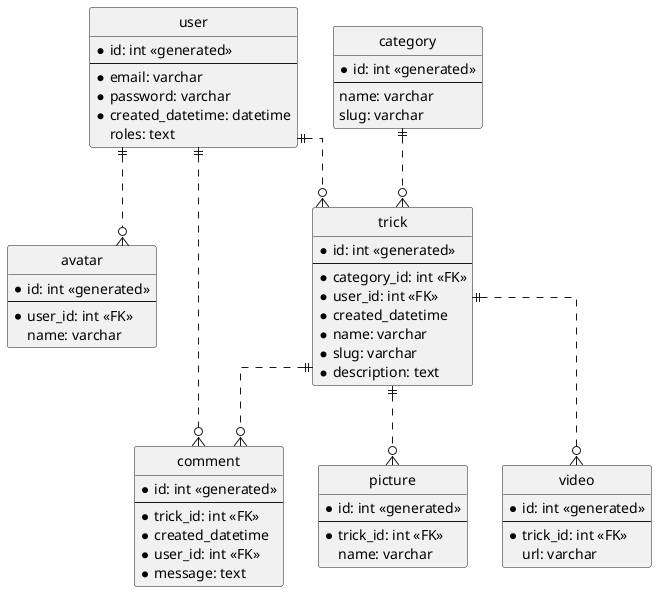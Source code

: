 @startuml PhysicalDataModel
'see: https://plantuml.com/fr/ie-diagram

' hide the spot
hide circle

' avoid problems with angled crows feet
skinparam linetype ortho

entity "user" {
  *id: int <<generated>>
  --
    *email: varchar
    *password: varchar
    *created_datetime: datetime
    roles: text
}

entity "avatar" {
  *id: int <<generated>>
  --
  *user_id: int <<FK>>
  name: varchar
}

entity "category" {
  *id: int <<generated>>
  --
    name: varchar
    slug: varchar
}

entity "trick" {
  *id: int <<generated>>
  --
  *category_id: int <<FK>>
  *user_id: int <<FK>>
  *created_datetime
  *name: varchar
  *slug: varchar
  *description: text
}

entity "comment" {
  *id: int <<generated>>
  --
  *trick_id: int <<FK>>
  *created_datetime
  *user_id: int <<FK>>
  *message: text
}

entity "picture" {
  *id: int <<generated>>
  --
  *trick_id: int <<FK>>
  name: varchar
}

entity "video" {
  *id: int <<generated>>
  --
  *trick_id: int <<FK>>
  url: varchar
}

user ||..o{ trick
user ||..o{ avatar

category ||..o{ trick

trick ||..o{ comment
trick ||..o{ picture
trick ||..o{ video
user ||..o{ comment

@enduml